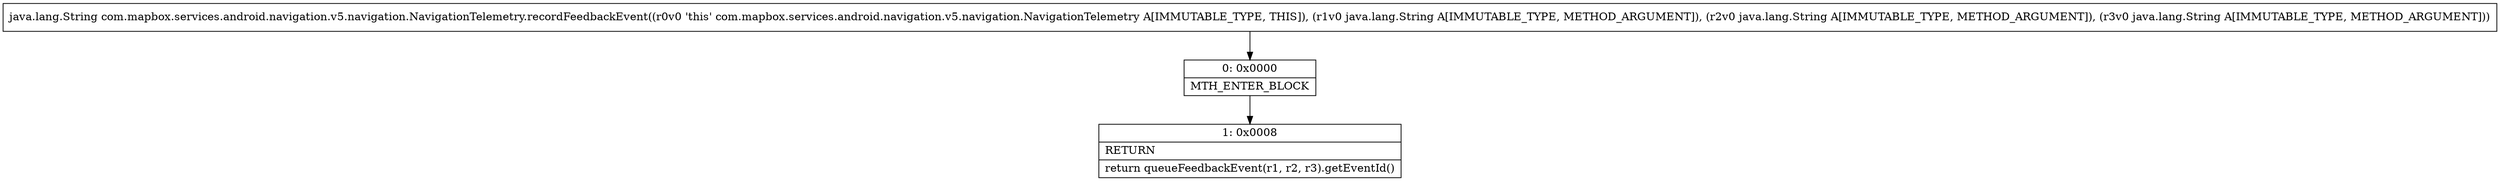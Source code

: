 digraph "CFG forcom.mapbox.services.android.navigation.v5.navigation.NavigationTelemetry.recordFeedbackEvent(Ljava\/lang\/String;Ljava\/lang\/String;Ljava\/lang\/String;)Ljava\/lang\/String;" {
Node_0 [shape=record,label="{0\:\ 0x0000|MTH_ENTER_BLOCK\l}"];
Node_1 [shape=record,label="{1\:\ 0x0008|RETURN\l|return queueFeedbackEvent(r1, r2, r3).getEventId()\l}"];
MethodNode[shape=record,label="{java.lang.String com.mapbox.services.android.navigation.v5.navigation.NavigationTelemetry.recordFeedbackEvent((r0v0 'this' com.mapbox.services.android.navigation.v5.navigation.NavigationTelemetry A[IMMUTABLE_TYPE, THIS]), (r1v0 java.lang.String A[IMMUTABLE_TYPE, METHOD_ARGUMENT]), (r2v0 java.lang.String A[IMMUTABLE_TYPE, METHOD_ARGUMENT]), (r3v0 java.lang.String A[IMMUTABLE_TYPE, METHOD_ARGUMENT])) }"];
MethodNode -> Node_0;
Node_0 -> Node_1;
}

